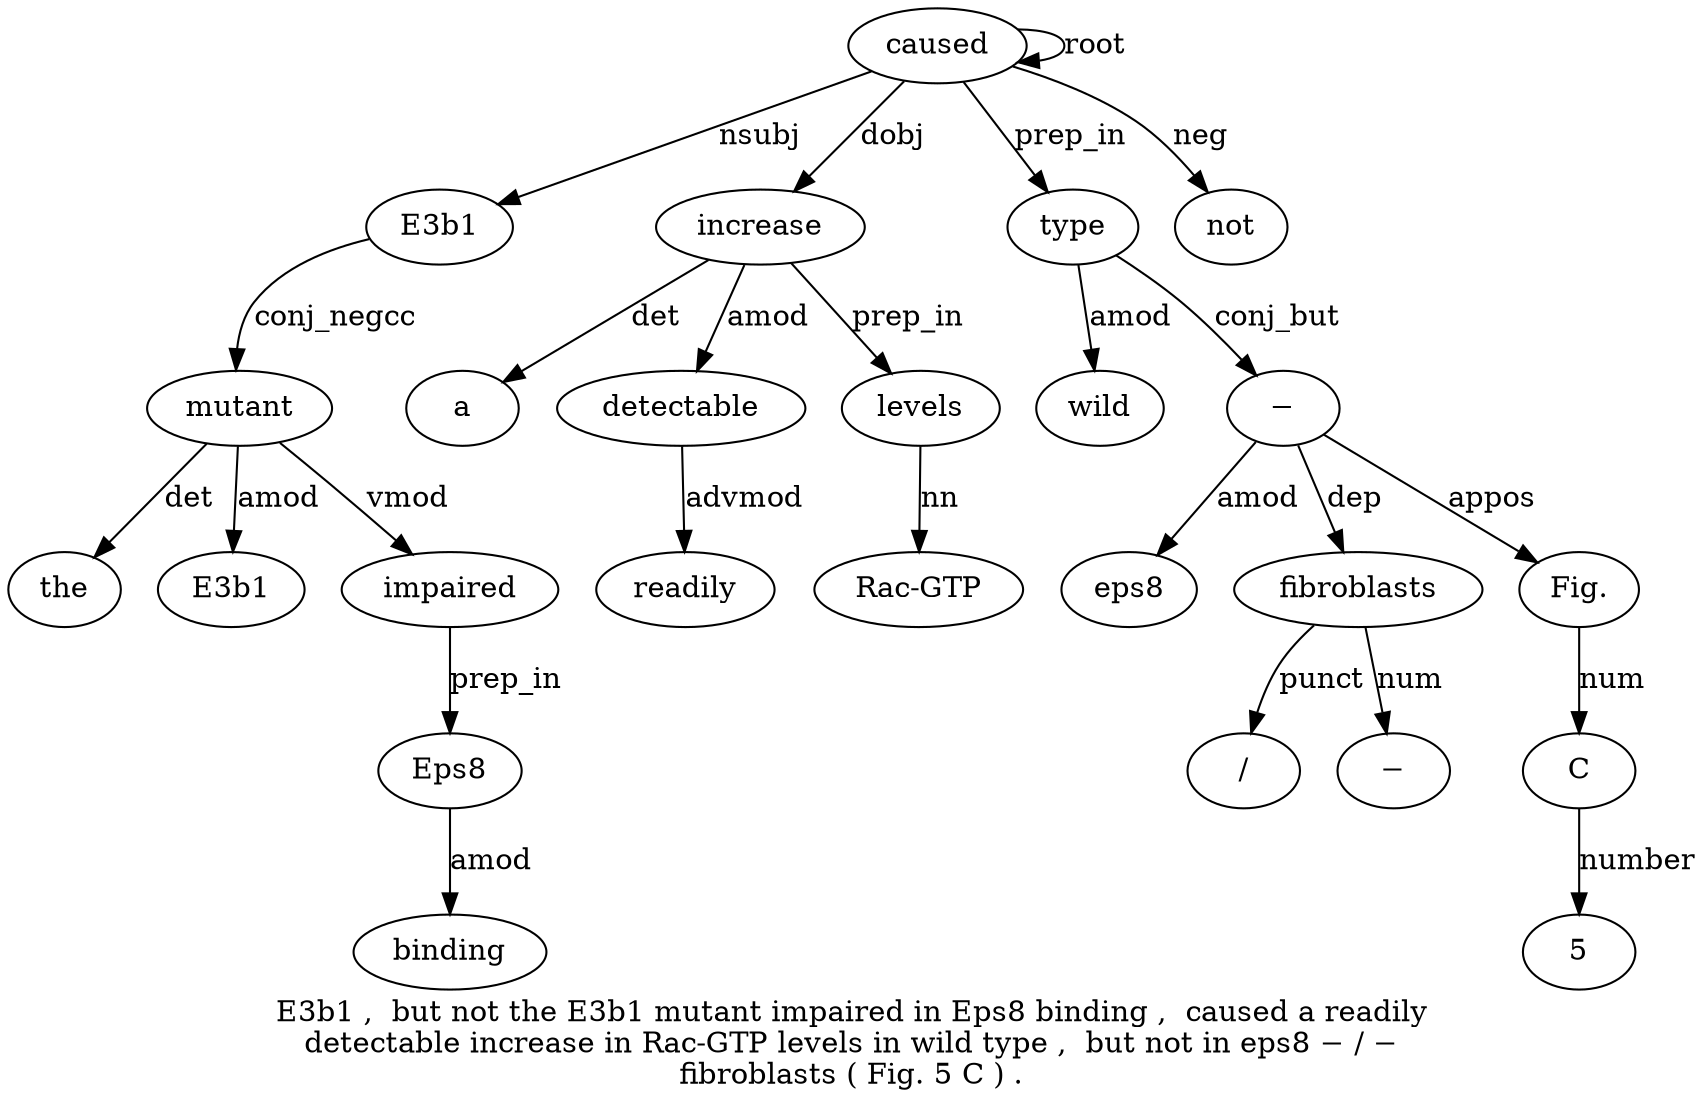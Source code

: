 digraph "E3b1 ,  but not the E3b1 mutant impaired in Eps8 binding ,  caused a readily detectable increase in Rac-GTP levels in wild type ,  but not in eps8 − / − fibroblasts ( Fig. 5 C ) ." {
label="E3b1 ,  but not the E3b1 mutant impaired in Eps8 binding ,  caused a readily
detectable increase in Rac-GTP levels in wild type ,  but not in eps8 − / −
fibroblasts ( Fig. 5 C ) .";
caused13 [style=filled, fillcolor=white, label=caused];
E3b1 [style=filled, fillcolor=white, label=E3b1];
caused13 -> E3b1  [label=nsubj];
mutant7 [style=filled, fillcolor=white, label=mutant];
the5 [style=filled, fillcolor=white, label=the];
mutant7 -> the5  [label=det];
E3b16 [style=filled, fillcolor=white, label=E3b1];
mutant7 -> E3b16  [label=amod];
E3b1 -> mutant7  [label=conj_negcc];
impaired8 [style=filled, fillcolor=white, label=impaired];
mutant7 -> impaired8  [label=vmod];
Eps810 [style=filled, fillcolor=white, label=Eps8];
impaired8 -> Eps810  [label=prep_in];
binding11 [style=filled, fillcolor=white, label=binding];
Eps810 -> binding11  [label=amod];
caused13 -> caused13  [label=root];
increase17 [style=filled, fillcolor=white, label=increase];
a14 [style=filled, fillcolor=white, label=a];
increase17 -> a14  [label=det];
detectable16 [style=filled, fillcolor=white, label=detectable];
readily15 [style=filled, fillcolor=white, label=readily];
detectable16 -> readily15  [label=advmod];
increase17 -> detectable16  [label=amod];
caused13 -> increase17  [label=dobj];
levels20 [style=filled, fillcolor=white, label=levels];
"Rac-GTP19" [style=filled, fillcolor=white, label="Rac-GTP"];
levels20 -> "Rac-GTP19"  [label=nn];
increase17 -> levels20  [label=prep_in];
type23 [style=filled, fillcolor=white, label=type];
wild22 [style=filled, fillcolor=white, label=wild];
type23 -> wild22  [label=amod];
caused13 -> type23  [label=prep_in];
not26 [style=filled, fillcolor=white, label=not];
caused13 -> not26  [label=neg];
"−29" [style=filled, fillcolor=white, label="−"];
eps82 [style=filled, fillcolor=white, label=eps8];
"−29" -> eps82  [label=amod];
type23 -> "−29"  [label=conj_but];
fibroblasts32 [style=filled, fillcolor=white, label=fibroblasts];
"/30" [style=filled, fillcolor=white, label="/"];
fibroblasts32 -> "/30"  [label=punct];
"−31" [style=filled, fillcolor=white, label="−"];
fibroblasts32 -> "−31"  [label=num];
"−29" -> fibroblasts32  [label=dep];
"Fig.34" [style=filled, fillcolor=white, label="Fig."];
"−29" -> "Fig.34"  [label=appos];
C36 [style=filled, fillcolor=white, label=C];
53 [style=filled, fillcolor=white, label=5];
C36 -> 53  [label=number];
"Fig.34" -> C36  [label=num];
}
